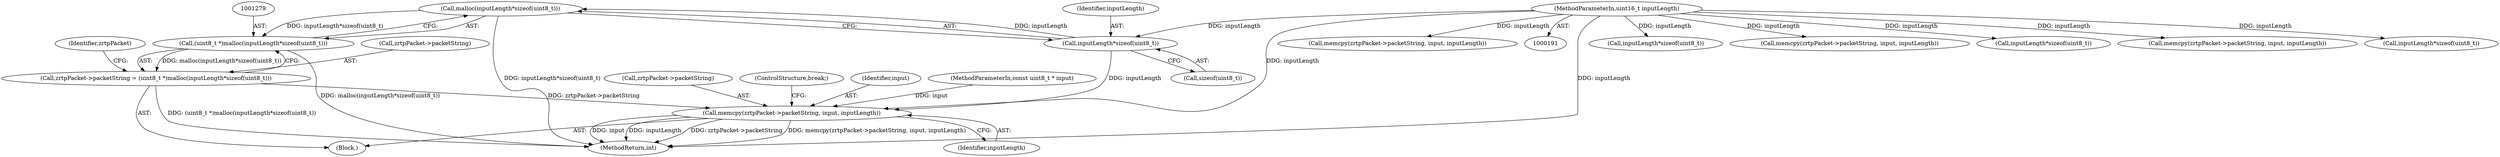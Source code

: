 digraph "0_bzrtp_bbb1e6e2f467ee4bd7b9a8c800e4f07343d7d99b@API" {
"1001280" [label="(Call,malloc(inputLength*sizeof(uint8_t)))"];
"1001281" [label="(Call,inputLength*sizeof(uint8_t))"];
"1000195" [label="(MethodParameterIn,uint16_t inputLength)"];
"1001278" [label="(Call,(uint8_t *)malloc(inputLength*sizeof(uint8_t)))"];
"1001274" [label="(Call,zrtpPacket->packetString = (uint8_t *)malloc(inputLength*sizeof(uint8_t)))"];
"1001285" [label="(Call,memcpy(zrtpPacket->packetString, input, inputLength))"];
"1000584" [label="(Call,inputLength*sizeof(uint8_t))"];
"1001286" [label="(Call,zrtpPacket->packetString)"];
"1000891" [label="(Call,memcpy(zrtpPacket->packetString, input, inputLength))"];
"1001287" [label="(Identifier,zrtpPacket)"];
"1001291" [label="(ControlStructure,break;)"];
"1000887" [label="(Call,inputLength*sizeof(uint8_t))"];
"1001275" [label="(Call,zrtpPacket->packetString)"];
"1001278" [label="(Call,(uint8_t *)malloc(inputLength*sizeof(uint8_t)))"];
"1001280" [label="(Call,malloc(inputLength*sizeof(uint8_t)))"];
"1001289" [label="(Identifier,input)"];
"1001282" [label="(Identifier,inputLength)"];
"1000588" [label="(Call,memcpy(zrtpPacket->packetString, input, inputLength))"];
"1001290" [label="(Identifier,inputLength)"];
"1001911" [label="(Call,inputLength*sizeof(uint8_t))"];
"1000900" [label="(Block,)"];
"1001274" [label="(Call,zrtpPacket->packetString = (uint8_t *)malloc(inputLength*sizeof(uint8_t)))"];
"1001283" [label="(Call,sizeof(uint8_t))"];
"1001281" [label="(Call,inputLength*sizeof(uint8_t))"];
"1001915" [label="(Call,memcpy(zrtpPacket->packetString, input, inputLength))"];
"1001966" [label="(MethodReturn,int)"];
"1000195" [label="(MethodParameterIn,uint16_t inputLength)"];
"1001285" [label="(Call,memcpy(zrtpPacket->packetString, input, inputLength))"];
"1000194" [label="(MethodParameterIn,const uint8_t * input)"];
"1001280" -> "1001278"  [label="AST: "];
"1001280" -> "1001281"  [label="CFG: "];
"1001281" -> "1001280"  [label="AST: "];
"1001278" -> "1001280"  [label="CFG: "];
"1001280" -> "1001966"  [label="DDG: inputLength*sizeof(uint8_t)"];
"1001280" -> "1001278"  [label="DDG: inputLength*sizeof(uint8_t)"];
"1001281" -> "1001280"  [label="DDG: inputLength"];
"1001281" -> "1001283"  [label="CFG: "];
"1001282" -> "1001281"  [label="AST: "];
"1001283" -> "1001281"  [label="AST: "];
"1000195" -> "1001281"  [label="DDG: inputLength"];
"1001281" -> "1001285"  [label="DDG: inputLength"];
"1000195" -> "1000191"  [label="AST: "];
"1000195" -> "1001966"  [label="DDG: inputLength"];
"1000195" -> "1000584"  [label="DDG: inputLength"];
"1000195" -> "1000588"  [label="DDG: inputLength"];
"1000195" -> "1000887"  [label="DDG: inputLength"];
"1000195" -> "1000891"  [label="DDG: inputLength"];
"1000195" -> "1001285"  [label="DDG: inputLength"];
"1000195" -> "1001911"  [label="DDG: inputLength"];
"1000195" -> "1001915"  [label="DDG: inputLength"];
"1001278" -> "1001274"  [label="AST: "];
"1001279" -> "1001278"  [label="AST: "];
"1001274" -> "1001278"  [label="CFG: "];
"1001278" -> "1001966"  [label="DDG: malloc(inputLength*sizeof(uint8_t))"];
"1001278" -> "1001274"  [label="DDG: malloc(inputLength*sizeof(uint8_t))"];
"1001274" -> "1000900"  [label="AST: "];
"1001275" -> "1001274"  [label="AST: "];
"1001287" -> "1001274"  [label="CFG: "];
"1001274" -> "1001966"  [label="DDG: (uint8_t *)malloc(inputLength*sizeof(uint8_t))"];
"1001274" -> "1001285"  [label="DDG: zrtpPacket->packetString"];
"1001285" -> "1000900"  [label="AST: "];
"1001285" -> "1001290"  [label="CFG: "];
"1001286" -> "1001285"  [label="AST: "];
"1001289" -> "1001285"  [label="AST: "];
"1001290" -> "1001285"  [label="AST: "];
"1001291" -> "1001285"  [label="CFG: "];
"1001285" -> "1001966"  [label="DDG: inputLength"];
"1001285" -> "1001966"  [label="DDG: zrtpPacket->packetString"];
"1001285" -> "1001966"  [label="DDG: memcpy(zrtpPacket->packetString, input, inputLength)"];
"1001285" -> "1001966"  [label="DDG: input"];
"1000194" -> "1001285"  [label="DDG: input"];
}
